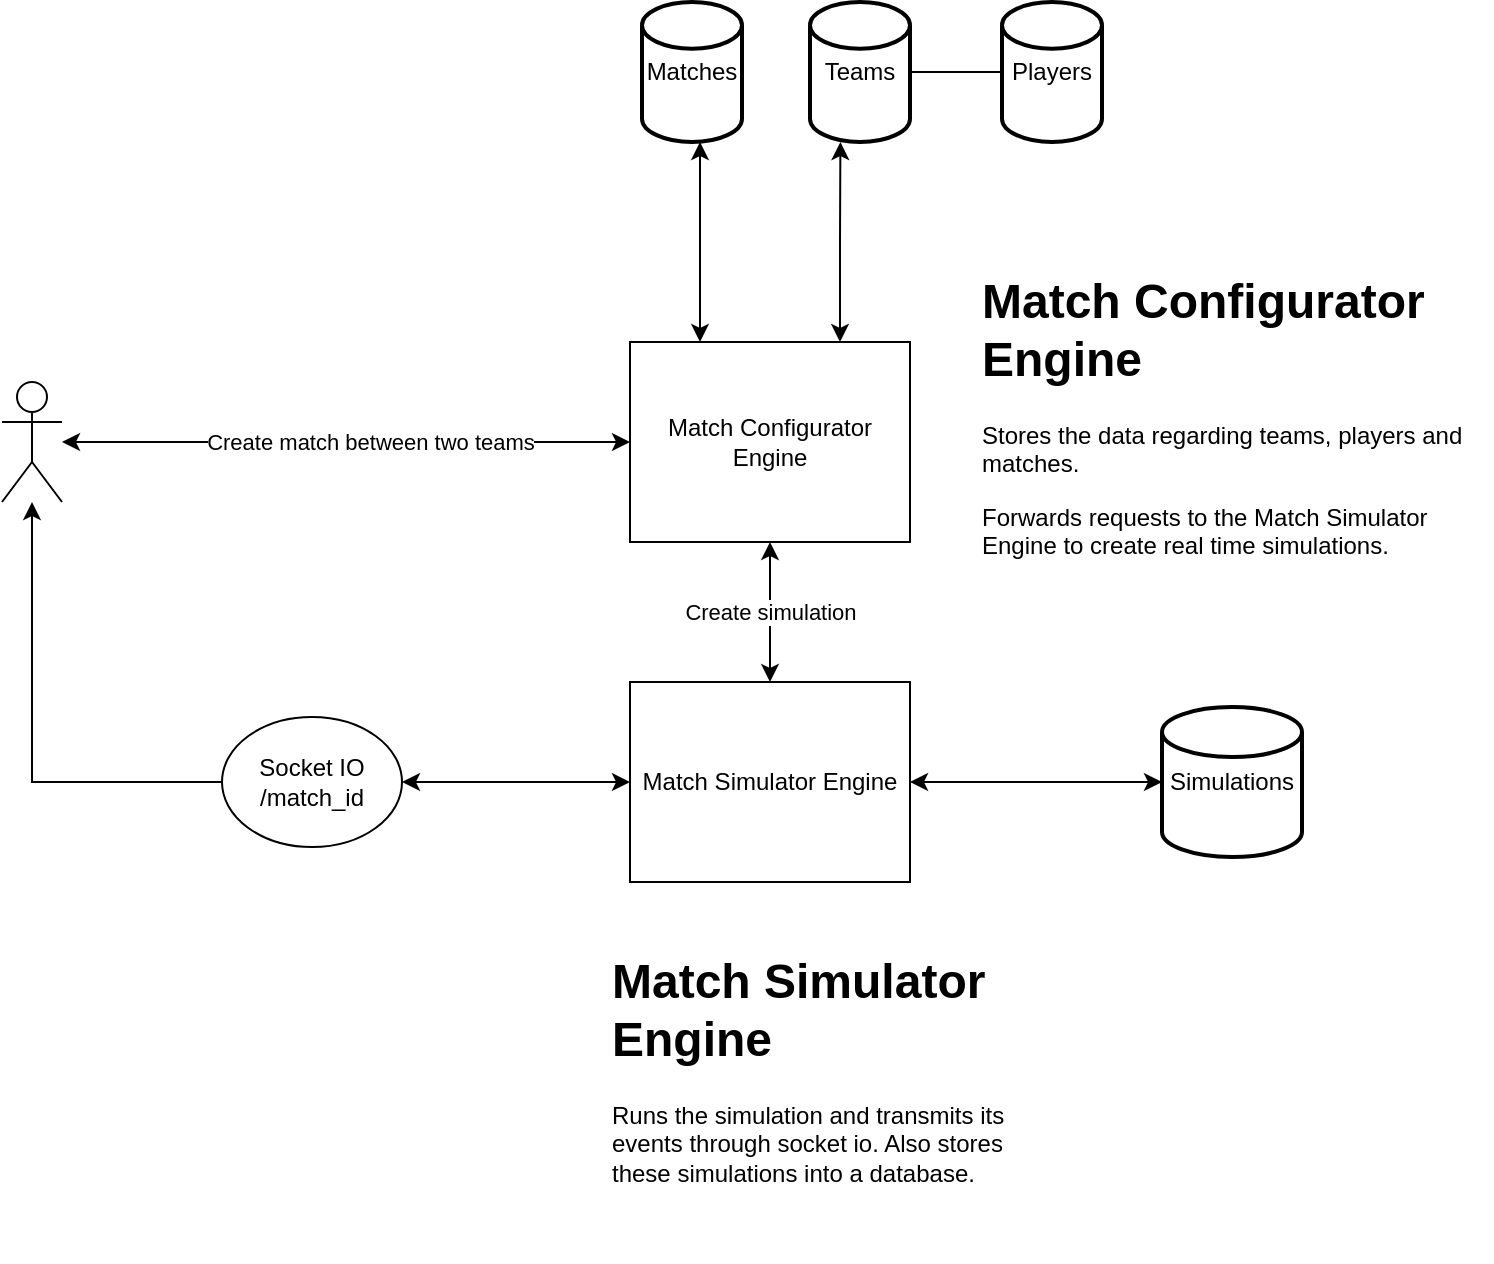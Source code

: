 <mxfile version="13.0.8" type="device"><diagram id="jzIc5HyDL6as4WsDQj0A" name="Page-1"><mxGraphModel dx="1038" dy="548" grid="1" gridSize="10" guides="1" tooltips="1" connect="1" arrows="1" fold="1" page="1" pageScale="1" pageWidth="827" pageHeight="1169" math="0" shadow="0"><root><mxCell id="0"/><mxCell id="1" parent="0"/><mxCell id="rBq3wPHvW1A65oV0_auD-17" style="edgeStyle=orthogonalEdgeStyle;rounded=0;orthogonalLoop=1;jettySize=auto;html=1;exitX=0.75;exitY=0;exitDx=0;exitDy=0;entryX=0.304;entryY=1;entryDx=0;entryDy=0;entryPerimeter=0;startArrow=classic;startFill=1;" parent="1" source="rBq3wPHvW1A65oV0_auD-1" target="rBq3wPHvW1A65oV0_auD-16" edge="1"><mxGeometry relative="1" as="geometry"/></mxCell><mxCell id="rBq3wPHvW1A65oV0_auD-19" value="Create simulation" style="edgeStyle=orthogonalEdgeStyle;rounded=0;orthogonalLoop=1;jettySize=auto;html=1;exitX=0.5;exitY=1;exitDx=0;exitDy=0;entryX=0.5;entryY=0;entryDx=0;entryDy=0;startArrow=classic;startFill=1;" parent="1" source="rBq3wPHvW1A65oV0_auD-1" target="rBq3wPHvW1A65oV0_auD-18" edge="1"><mxGeometry relative="1" as="geometry"/></mxCell><mxCell id="rBq3wPHvW1A65oV0_auD-1" value="Match Configurator Engine" style="rounded=0;whiteSpace=wrap;html=1;" parent="1" vertex="1"><mxGeometry x="344" y="180" width="140" height="100" as="geometry"/></mxCell><mxCell id="rBq3wPHvW1A65oV0_auD-10" style="edgeStyle=orthogonalEdgeStyle;rounded=0;orthogonalLoop=1;jettySize=auto;html=1;entryX=0;entryY=0.5;entryDx=0;entryDy=0;startArrow=classic;startFill=1;" parent="1" source="rBq3wPHvW1A65oV0_auD-3" target="rBq3wPHvW1A65oV0_auD-1" edge="1"><mxGeometry relative="1" as="geometry"/></mxCell><mxCell id="rBq3wPHvW1A65oV0_auD-11" value="Create match between two teams" style="edgeLabel;html=1;align=center;verticalAlign=middle;resizable=0;points=[];" parent="rBq3wPHvW1A65oV0_auD-10" vertex="1" connectable="0"><mxGeometry x="0.083" relative="1" as="geometry"><mxPoint as="offset"/></mxGeometry></mxCell><mxCell id="rBq3wPHvW1A65oV0_auD-3" value="" style="shape=umlActor;verticalLabelPosition=bottom;labelBackgroundColor=#ffffff;verticalAlign=top;html=1;outlineConnect=0;" parent="1" vertex="1"><mxGeometry x="30" y="200" width="30" height="60" as="geometry"/></mxCell><mxCell id="rBq3wPHvW1A65oV0_auD-15" style="edgeStyle=orthogonalEdgeStyle;rounded=0;orthogonalLoop=1;jettySize=auto;html=1;entryX=0.25;entryY=0;entryDx=0;entryDy=0;startArrow=classic;startFill=1;" parent="1" source="rBq3wPHvW1A65oV0_auD-12" target="rBq3wPHvW1A65oV0_auD-1" edge="1"><mxGeometry relative="1" as="geometry"><Array as="points"><mxPoint x="379" y="135"/><mxPoint x="379" y="135"/></Array></mxGeometry></mxCell><mxCell id="rBq3wPHvW1A65oV0_auD-12" value="Matches" style="strokeWidth=2;html=1;shape=mxgraph.flowchart.database;whiteSpace=wrap;" parent="1" vertex="1"><mxGeometry x="350" y="10" width="50" height="70" as="geometry"/></mxCell><mxCell id="mNxCrN9esfb2BXaKlhYb-2" style="edgeStyle=orthogonalEdgeStyle;rounded=0;orthogonalLoop=1;jettySize=auto;html=1;entryX=0;entryY=0.5;entryDx=0;entryDy=0;entryPerimeter=0;endArrow=none;endFill=0;" parent="1" source="rBq3wPHvW1A65oV0_auD-16" target="mNxCrN9esfb2BXaKlhYb-1" edge="1"><mxGeometry relative="1" as="geometry"/></mxCell><mxCell id="rBq3wPHvW1A65oV0_auD-16" value="Teams" style="strokeWidth=2;html=1;shape=mxgraph.flowchart.database;whiteSpace=wrap;" parent="1" vertex="1"><mxGeometry x="434" y="10" width="50" height="70" as="geometry"/></mxCell><mxCell id="rBq3wPHvW1A65oV0_auD-24" style="edgeStyle=orthogonalEdgeStyle;rounded=0;orthogonalLoop=1;jettySize=auto;html=1;exitX=0;exitY=0.5;exitDx=0;exitDy=0;entryX=1;entryY=0.5;entryDx=0;entryDy=0;startArrow=classic;startFill=1;" parent="1" source="rBq3wPHvW1A65oV0_auD-18" target="rBq3wPHvW1A65oV0_auD-22" edge="1"><mxGeometry relative="1" as="geometry"/></mxCell><mxCell id="rBq3wPHvW1A65oV0_auD-27" style="edgeStyle=orthogonalEdgeStyle;rounded=0;orthogonalLoop=1;jettySize=auto;html=1;exitX=1;exitY=0.5;exitDx=0;exitDy=0;entryX=0;entryY=0.5;entryDx=0;entryDy=0;entryPerimeter=0;startArrow=classic;startFill=1;" parent="1" source="rBq3wPHvW1A65oV0_auD-18" target="rBq3wPHvW1A65oV0_auD-26" edge="1"><mxGeometry relative="1" as="geometry"/></mxCell><mxCell id="rBq3wPHvW1A65oV0_auD-18" value="Match Simulator Engine" style="rounded=0;whiteSpace=wrap;html=1;" parent="1" vertex="1"><mxGeometry x="344" y="350" width="140" height="100" as="geometry"/></mxCell><mxCell id="rBq3wPHvW1A65oV0_auD-25" style="edgeStyle=orthogonalEdgeStyle;rounded=0;orthogonalLoop=1;jettySize=auto;html=1;exitX=0;exitY=0.5;exitDx=0;exitDy=0;startArrow=none;startFill=0;" parent="1" source="rBq3wPHvW1A65oV0_auD-22" target="rBq3wPHvW1A65oV0_auD-3" edge="1"><mxGeometry relative="1" as="geometry"/></mxCell><mxCell id="rBq3wPHvW1A65oV0_auD-22" value="Socket IO&lt;br&gt;/match_id" style="ellipse;whiteSpace=wrap;html=1;" parent="1" vertex="1"><mxGeometry x="140" y="367.5" width="90" height="65" as="geometry"/></mxCell><mxCell id="rBq3wPHvW1A65oV0_auD-26" value="Simulations" style="strokeWidth=2;html=1;shape=mxgraph.flowchart.database;whiteSpace=wrap;" parent="1" vertex="1"><mxGeometry x="610" y="362.5" width="70" height="75" as="geometry"/></mxCell><mxCell id="rBq3wPHvW1A65oV0_auD-28" value="&lt;h1&gt;Match Simulator Engine&lt;/h1&gt;&lt;p&gt;Runs the simulation and transmits its events through socket io. Also stores these simulations into a database.&lt;/p&gt;&lt;p&gt;&lt;br&gt;&lt;/p&gt;" style="text;html=1;strokeColor=none;fillColor=none;spacing=5;spacingTop=-20;whiteSpace=wrap;overflow=hidden;rounded=0;" parent="1" vertex="1"><mxGeometry x="330" y="480" width="230" height="160" as="geometry"/></mxCell><mxCell id="rBq3wPHvW1A65oV0_auD-29" value="&lt;h1&gt;Match Configurator Engine&lt;/h1&gt;&lt;p&gt;Stores the data regarding teams, players and matches.&lt;/p&gt;&lt;p&gt;Forwards requests to the Match Simulator Engine to create real time simulations.&lt;/p&gt;" style="text;html=1;strokeColor=none;fillColor=none;spacing=5;spacingTop=-20;whiteSpace=wrap;overflow=hidden;rounded=0;" parent="1" vertex="1"><mxGeometry x="515" y="140" width="260" height="160" as="geometry"/></mxCell><mxCell id="mNxCrN9esfb2BXaKlhYb-1" value="Players" style="strokeWidth=2;html=1;shape=mxgraph.flowchart.database;whiteSpace=wrap;" parent="1" vertex="1"><mxGeometry x="530" y="10" width="50" height="70" as="geometry"/></mxCell><mxCell id="3ZD8-n9dXj4UFAlm8g-6-2" style="edgeStyle=orthogonalEdgeStyle;rounded=0;orthogonalLoop=1;jettySize=auto;html=1;exitX=0.5;exitY=1;exitDx=0;exitDy=0;" parent="1" source="rBq3wPHvW1A65oV0_auD-29" target="rBq3wPHvW1A65oV0_auD-29" edge="1"><mxGeometry relative="1" as="geometry"/></mxCell></root></mxGraphModel></diagram></mxfile>